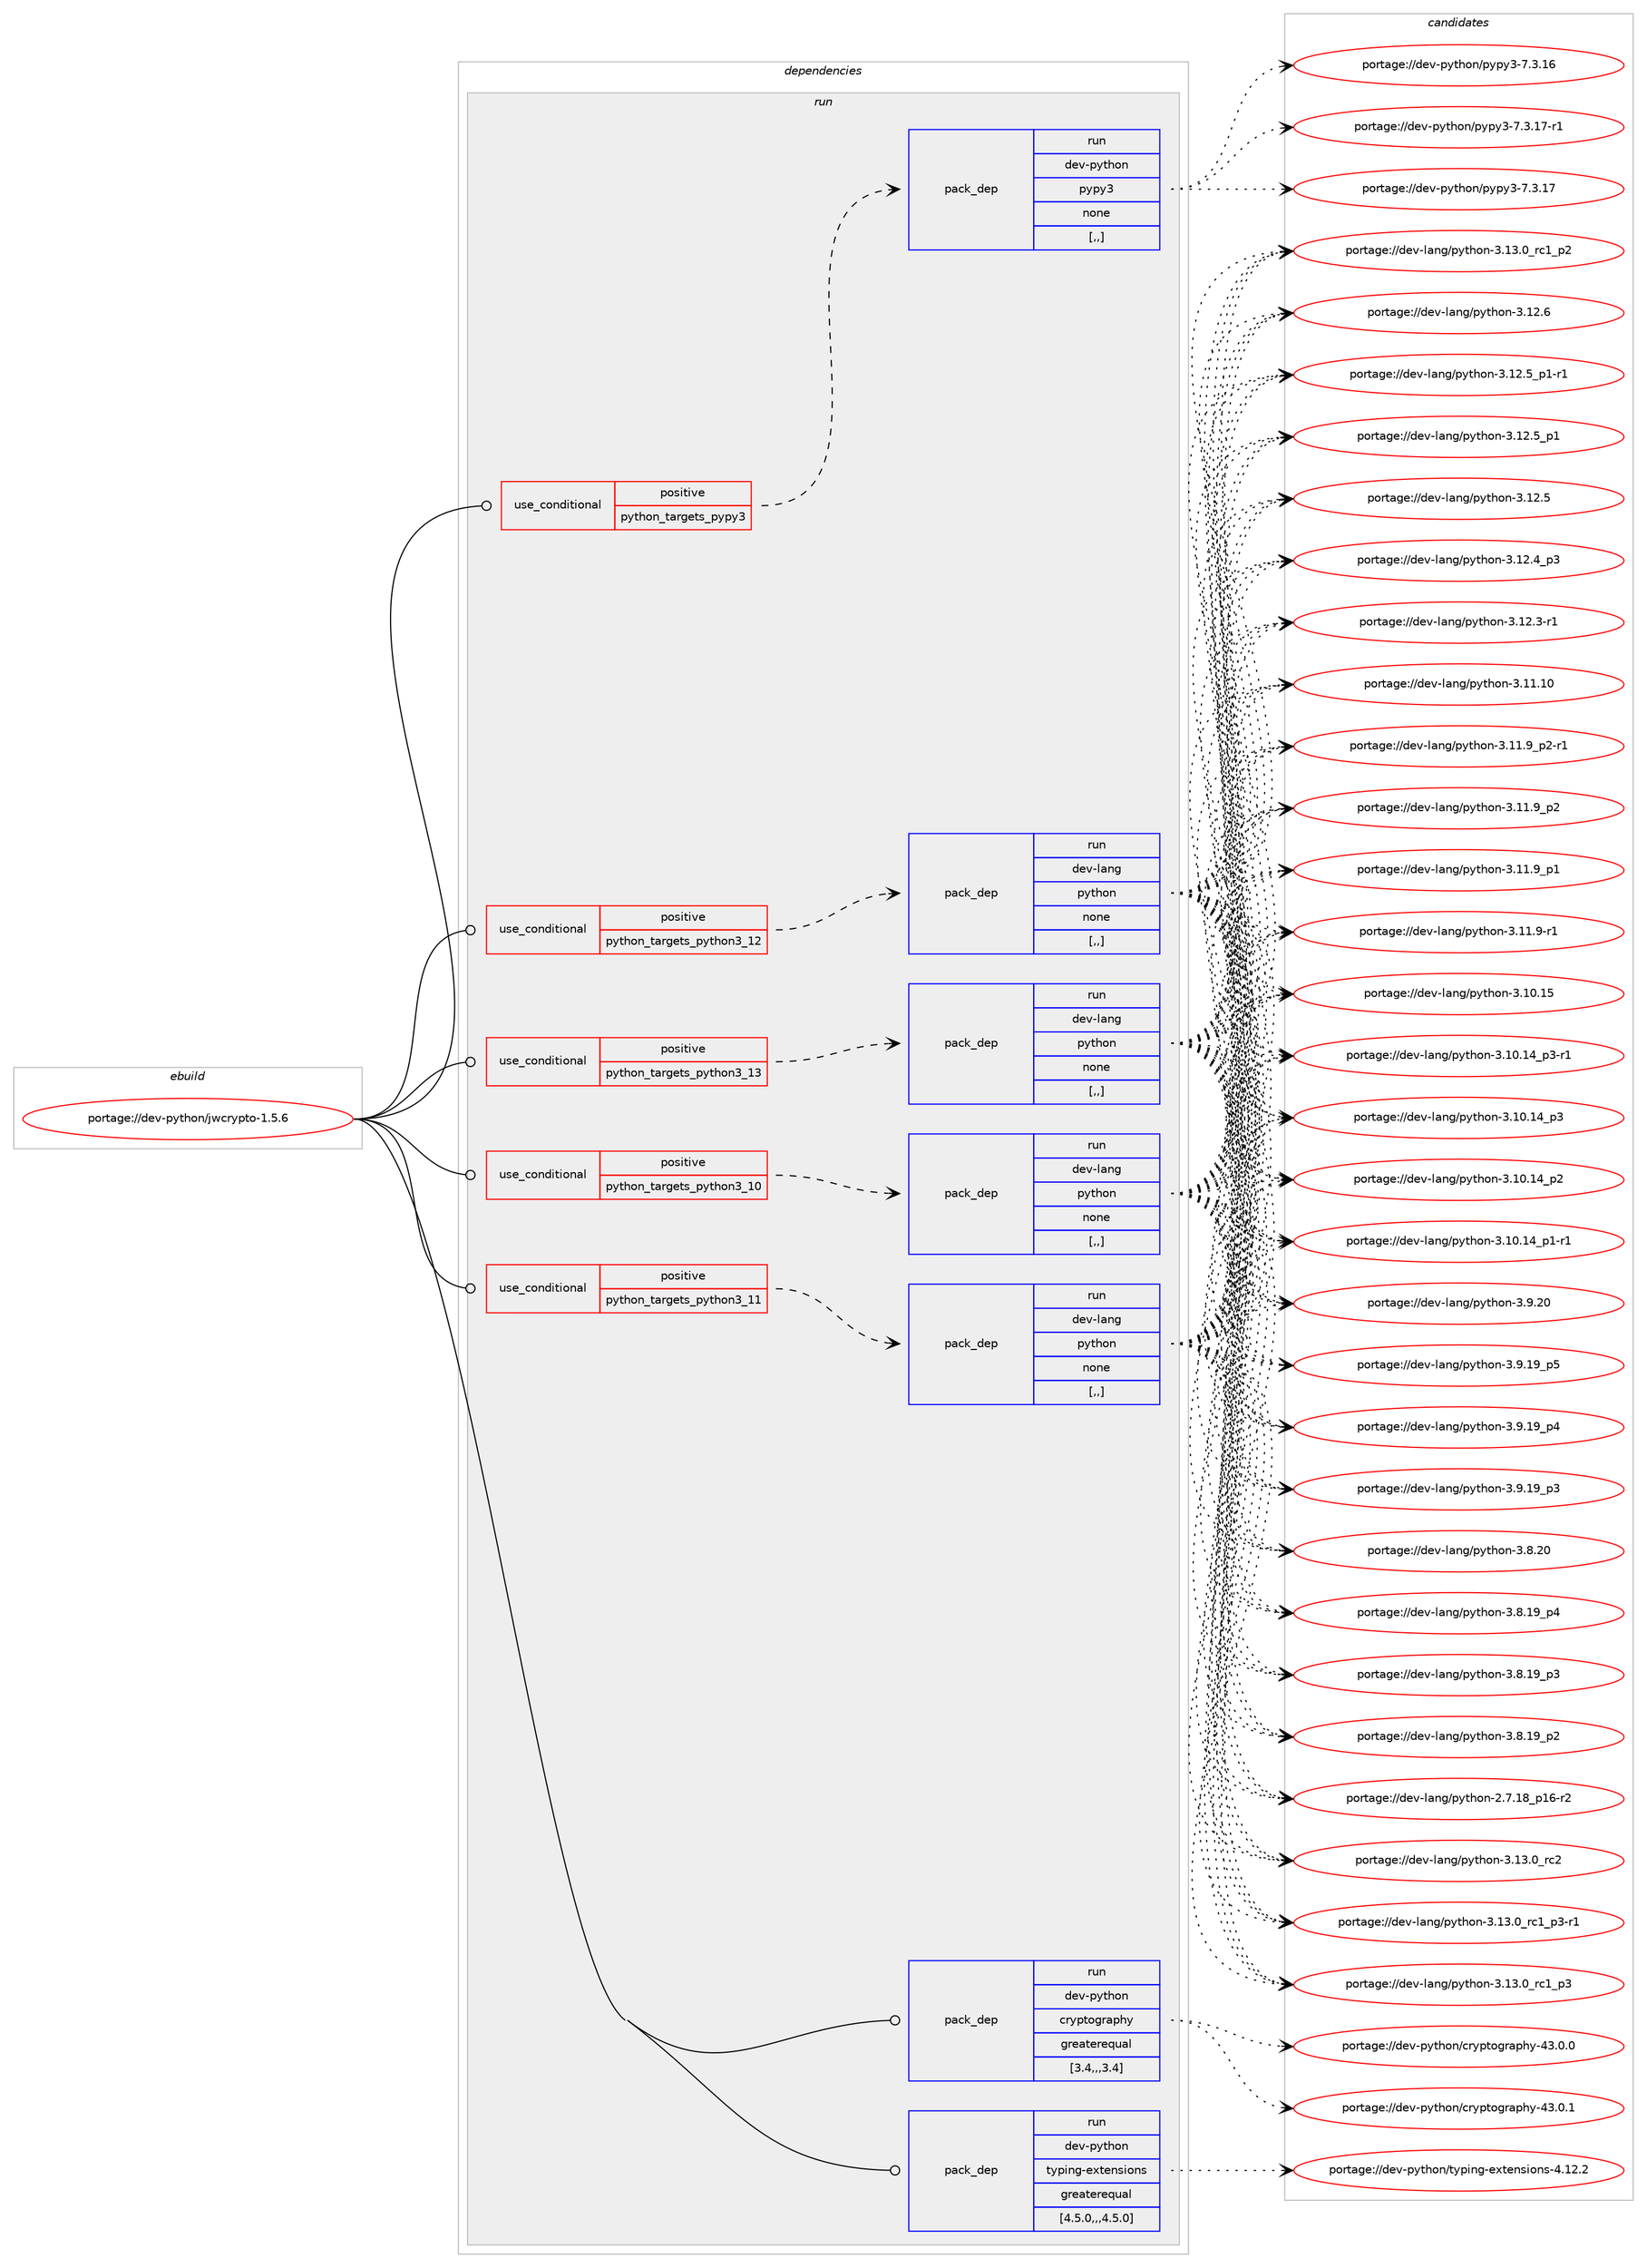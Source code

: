 digraph prolog {

# *************
# Graph options
# *************

newrank=true;
concentrate=true;
compound=true;
graph [rankdir=LR,fontname=Helvetica,fontsize=10,ranksep=1.5];#, ranksep=2.5, nodesep=0.2];
edge  [arrowhead=vee];
node  [fontname=Helvetica,fontsize=10];

# **********
# The ebuild
# **********

subgraph cluster_leftcol {
color=gray;
label=<<i>ebuild</i>>;
id [label="portage://dev-python/jwcrypto-1.5.6", color=red, width=4, href="../dev-python/jwcrypto-1.5.6.svg"];
}

# ****************
# The dependencies
# ****************

subgraph cluster_midcol {
color=gray;
label=<<i>dependencies</i>>;
subgraph cluster_compile {
fillcolor="#eeeeee";
style=filled;
label=<<i>compile</i>>;
}
subgraph cluster_compileandrun {
fillcolor="#eeeeee";
style=filled;
label=<<i>compile and run</i>>;
}
subgraph cluster_run {
fillcolor="#eeeeee";
style=filled;
label=<<i>run</i>>;
subgraph cond164390 {
dependency643841 [label=<<TABLE BORDER="0" CELLBORDER="1" CELLSPACING="0" CELLPADDING="4"><TR><TD ROWSPAN="3" CELLPADDING="10">use_conditional</TD></TR><TR><TD>positive</TD></TR><TR><TD>python_targets_pypy3</TD></TR></TABLE>>, shape=none, color=red];
subgraph pack474632 {
dependency643842 [label=<<TABLE BORDER="0" CELLBORDER="1" CELLSPACING="0" CELLPADDING="4" WIDTH="220"><TR><TD ROWSPAN="6" CELLPADDING="30">pack_dep</TD></TR><TR><TD WIDTH="110">run</TD></TR><TR><TD>dev-python</TD></TR><TR><TD>pypy3</TD></TR><TR><TD>none</TD></TR><TR><TD>[,,]</TD></TR></TABLE>>, shape=none, color=blue];
}
dependency643841:e -> dependency643842:w [weight=20,style="dashed",arrowhead="vee"];
}
id:e -> dependency643841:w [weight=20,style="solid",arrowhead="odot"];
subgraph cond164391 {
dependency643843 [label=<<TABLE BORDER="0" CELLBORDER="1" CELLSPACING="0" CELLPADDING="4"><TR><TD ROWSPAN="3" CELLPADDING="10">use_conditional</TD></TR><TR><TD>positive</TD></TR><TR><TD>python_targets_python3_10</TD></TR></TABLE>>, shape=none, color=red];
subgraph pack474633 {
dependency643844 [label=<<TABLE BORDER="0" CELLBORDER="1" CELLSPACING="0" CELLPADDING="4" WIDTH="220"><TR><TD ROWSPAN="6" CELLPADDING="30">pack_dep</TD></TR><TR><TD WIDTH="110">run</TD></TR><TR><TD>dev-lang</TD></TR><TR><TD>python</TD></TR><TR><TD>none</TD></TR><TR><TD>[,,]</TD></TR></TABLE>>, shape=none, color=blue];
}
dependency643843:e -> dependency643844:w [weight=20,style="dashed",arrowhead="vee"];
}
id:e -> dependency643843:w [weight=20,style="solid",arrowhead="odot"];
subgraph cond164392 {
dependency643845 [label=<<TABLE BORDER="0" CELLBORDER="1" CELLSPACING="0" CELLPADDING="4"><TR><TD ROWSPAN="3" CELLPADDING="10">use_conditional</TD></TR><TR><TD>positive</TD></TR><TR><TD>python_targets_python3_11</TD></TR></TABLE>>, shape=none, color=red];
subgraph pack474634 {
dependency643846 [label=<<TABLE BORDER="0" CELLBORDER="1" CELLSPACING="0" CELLPADDING="4" WIDTH="220"><TR><TD ROWSPAN="6" CELLPADDING="30">pack_dep</TD></TR><TR><TD WIDTH="110">run</TD></TR><TR><TD>dev-lang</TD></TR><TR><TD>python</TD></TR><TR><TD>none</TD></TR><TR><TD>[,,]</TD></TR></TABLE>>, shape=none, color=blue];
}
dependency643845:e -> dependency643846:w [weight=20,style="dashed",arrowhead="vee"];
}
id:e -> dependency643845:w [weight=20,style="solid",arrowhead="odot"];
subgraph cond164393 {
dependency643847 [label=<<TABLE BORDER="0" CELLBORDER="1" CELLSPACING="0" CELLPADDING="4"><TR><TD ROWSPAN="3" CELLPADDING="10">use_conditional</TD></TR><TR><TD>positive</TD></TR><TR><TD>python_targets_python3_12</TD></TR></TABLE>>, shape=none, color=red];
subgraph pack474635 {
dependency643848 [label=<<TABLE BORDER="0" CELLBORDER="1" CELLSPACING="0" CELLPADDING="4" WIDTH="220"><TR><TD ROWSPAN="6" CELLPADDING="30">pack_dep</TD></TR><TR><TD WIDTH="110">run</TD></TR><TR><TD>dev-lang</TD></TR><TR><TD>python</TD></TR><TR><TD>none</TD></TR><TR><TD>[,,]</TD></TR></TABLE>>, shape=none, color=blue];
}
dependency643847:e -> dependency643848:w [weight=20,style="dashed",arrowhead="vee"];
}
id:e -> dependency643847:w [weight=20,style="solid",arrowhead="odot"];
subgraph cond164394 {
dependency643849 [label=<<TABLE BORDER="0" CELLBORDER="1" CELLSPACING="0" CELLPADDING="4"><TR><TD ROWSPAN="3" CELLPADDING="10">use_conditional</TD></TR><TR><TD>positive</TD></TR><TR><TD>python_targets_python3_13</TD></TR></TABLE>>, shape=none, color=red];
subgraph pack474636 {
dependency643850 [label=<<TABLE BORDER="0" CELLBORDER="1" CELLSPACING="0" CELLPADDING="4" WIDTH="220"><TR><TD ROWSPAN="6" CELLPADDING="30">pack_dep</TD></TR><TR><TD WIDTH="110">run</TD></TR><TR><TD>dev-lang</TD></TR><TR><TD>python</TD></TR><TR><TD>none</TD></TR><TR><TD>[,,]</TD></TR></TABLE>>, shape=none, color=blue];
}
dependency643849:e -> dependency643850:w [weight=20,style="dashed",arrowhead="vee"];
}
id:e -> dependency643849:w [weight=20,style="solid",arrowhead="odot"];
subgraph pack474637 {
dependency643851 [label=<<TABLE BORDER="0" CELLBORDER="1" CELLSPACING="0" CELLPADDING="4" WIDTH="220"><TR><TD ROWSPAN="6" CELLPADDING="30">pack_dep</TD></TR><TR><TD WIDTH="110">run</TD></TR><TR><TD>dev-python</TD></TR><TR><TD>cryptography</TD></TR><TR><TD>greaterequal</TD></TR><TR><TD>[3.4,,,3.4]</TD></TR></TABLE>>, shape=none, color=blue];
}
id:e -> dependency643851:w [weight=20,style="solid",arrowhead="odot"];
subgraph pack474638 {
dependency643852 [label=<<TABLE BORDER="0" CELLBORDER="1" CELLSPACING="0" CELLPADDING="4" WIDTH="220"><TR><TD ROWSPAN="6" CELLPADDING="30">pack_dep</TD></TR><TR><TD WIDTH="110">run</TD></TR><TR><TD>dev-python</TD></TR><TR><TD>typing-extensions</TD></TR><TR><TD>greaterequal</TD></TR><TR><TD>[4.5.0,,,4.5.0]</TD></TR></TABLE>>, shape=none, color=blue];
}
id:e -> dependency643852:w [weight=20,style="solid",arrowhead="odot"];
}
}

# **************
# The candidates
# **************

subgraph cluster_choices {
rank=same;
color=gray;
label=<<i>candidates</i>>;

subgraph choice474632 {
color=black;
nodesep=1;
choice100101118451121211161041111104711212111212151455546514649554511449 [label="portage://dev-python/pypy3-7.3.17-r1", color=red, width=4,href="../dev-python/pypy3-7.3.17-r1.svg"];
choice10010111845112121116104111110471121211121215145554651464955 [label="portage://dev-python/pypy3-7.3.17", color=red, width=4,href="../dev-python/pypy3-7.3.17.svg"];
choice10010111845112121116104111110471121211121215145554651464954 [label="portage://dev-python/pypy3-7.3.16", color=red, width=4,href="../dev-python/pypy3-7.3.16.svg"];
dependency643842:e -> choice100101118451121211161041111104711212111212151455546514649554511449:w [style=dotted,weight="100"];
dependency643842:e -> choice10010111845112121116104111110471121211121215145554651464955:w [style=dotted,weight="100"];
dependency643842:e -> choice10010111845112121116104111110471121211121215145554651464954:w [style=dotted,weight="100"];
}
subgraph choice474633 {
color=black;
nodesep=1;
choice10010111845108971101034711212111610411111045514649514648951149950 [label="portage://dev-lang/python-3.13.0_rc2", color=red, width=4,href="../dev-lang/python-3.13.0_rc2.svg"];
choice1001011184510897110103471121211161041111104551464951464895114994995112514511449 [label="portage://dev-lang/python-3.13.0_rc1_p3-r1", color=red, width=4,href="../dev-lang/python-3.13.0_rc1_p3-r1.svg"];
choice100101118451089711010347112121116104111110455146495146489511499499511251 [label="portage://dev-lang/python-3.13.0_rc1_p3", color=red, width=4,href="../dev-lang/python-3.13.0_rc1_p3.svg"];
choice100101118451089711010347112121116104111110455146495146489511499499511250 [label="portage://dev-lang/python-3.13.0_rc1_p2", color=red, width=4,href="../dev-lang/python-3.13.0_rc1_p2.svg"];
choice10010111845108971101034711212111610411111045514649504654 [label="portage://dev-lang/python-3.12.6", color=red, width=4,href="../dev-lang/python-3.12.6.svg"];
choice1001011184510897110103471121211161041111104551464950465395112494511449 [label="portage://dev-lang/python-3.12.5_p1-r1", color=red, width=4,href="../dev-lang/python-3.12.5_p1-r1.svg"];
choice100101118451089711010347112121116104111110455146495046539511249 [label="portage://dev-lang/python-3.12.5_p1", color=red, width=4,href="../dev-lang/python-3.12.5_p1.svg"];
choice10010111845108971101034711212111610411111045514649504653 [label="portage://dev-lang/python-3.12.5", color=red, width=4,href="../dev-lang/python-3.12.5.svg"];
choice100101118451089711010347112121116104111110455146495046529511251 [label="portage://dev-lang/python-3.12.4_p3", color=red, width=4,href="../dev-lang/python-3.12.4_p3.svg"];
choice100101118451089711010347112121116104111110455146495046514511449 [label="portage://dev-lang/python-3.12.3-r1", color=red, width=4,href="../dev-lang/python-3.12.3-r1.svg"];
choice1001011184510897110103471121211161041111104551464949464948 [label="portage://dev-lang/python-3.11.10", color=red, width=4,href="../dev-lang/python-3.11.10.svg"];
choice1001011184510897110103471121211161041111104551464949465795112504511449 [label="portage://dev-lang/python-3.11.9_p2-r1", color=red, width=4,href="../dev-lang/python-3.11.9_p2-r1.svg"];
choice100101118451089711010347112121116104111110455146494946579511250 [label="portage://dev-lang/python-3.11.9_p2", color=red, width=4,href="../dev-lang/python-3.11.9_p2.svg"];
choice100101118451089711010347112121116104111110455146494946579511249 [label="portage://dev-lang/python-3.11.9_p1", color=red, width=4,href="../dev-lang/python-3.11.9_p1.svg"];
choice100101118451089711010347112121116104111110455146494946574511449 [label="portage://dev-lang/python-3.11.9-r1", color=red, width=4,href="../dev-lang/python-3.11.9-r1.svg"];
choice1001011184510897110103471121211161041111104551464948464953 [label="portage://dev-lang/python-3.10.15", color=red, width=4,href="../dev-lang/python-3.10.15.svg"];
choice100101118451089711010347112121116104111110455146494846495295112514511449 [label="portage://dev-lang/python-3.10.14_p3-r1", color=red, width=4,href="../dev-lang/python-3.10.14_p3-r1.svg"];
choice10010111845108971101034711212111610411111045514649484649529511251 [label="portage://dev-lang/python-3.10.14_p3", color=red, width=4,href="../dev-lang/python-3.10.14_p3.svg"];
choice10010111845108971101034711212111610411111045514649484649529511250 [label="portage://dev-lang/python-3.10.14_p2", color=red, width=4,href="../dev-lang/python-3.10.14_p2.svg"];
choice100101118451089711010347112121116104111110455146494846495295112494511449 [label="portage://dev-lang/python-3.10.14_p1-r1", color=red, width=4,href="../dev-lang/python-3.10.14_p1-r1.svg"];
choice10010111845108971101034711212111610411111045514657465048 [label="portage://dev-lang/python-3.9.20", color=red, width=4,href="../dev-lang/python-3.9.20.svg"];
choice100101118451089711010347112121116104111110455146574649579511253 [label="portage://dev-lang/python-3.9.19_p5", color=red, width=4,href="../dev-lang/python-3.9.19_p5.svg"];
choice100101118451089711010347112121116104111110455146574649579511252 [label="portage://dev-lang/python-3.9.19_p4", color=red, width=4,href="../dev-lang/python-3.9.19_p4.svg"];
choice100101118451089711010347112121116104111110455146574649579511251 [label="portage://dev-lang/python-3.9.19_p3", color=red, width=4,href="../dev-lang/python-3.9.19_p3.svg"];
choice10010111845108971101034711212111610411111045514656465048 [label="portage://dev-lang/python-3.8.20", color=red, width=4,href="../dev-lang/python-3.8.20.svg"];
choice100101118451089711010347112121116104111110455146564649579511252 [label="portage://dev-lang/python-3.8.19_p4", color=red, width=4,href="../dev-lang/python-3.8.19_p4.svg"];
choice100101118451089711010347112121116104111110455146564649579511251 [label="portage://dev-lang/python-3.8.19_p3", color=red, width=4,href="../dev-lang/python-3.8.19_p3.svg"];
choice100101118451089711010347112121116104111110455146564649579511250 [label="portage://dev-lang/python-3.8.19_p2", color=red, width=4,href="../dev-lang/python-3.8.19_p2.svg"];
choice100101118451089711010347112121116104111110455046554649569511249544511450 [label="portage://dev-lang/python-2.7.18_p16-r2", color=red, width=4,href="../dev-lang/python-2.7.18_p16-r2.svg"];
dependency643844:e -> choice10010111845108971101034711212111610411111045514649514648951149950:w [style=dotted,weight="100"];
dependency643844:e -> choice1001011184510897110103471121211161041111104551464951464895114994995112514511449:w [style=dotted,weight="100"];
dependency643844:e -> choice100101118451089711010347112121116104111110455146495146489511499499511251:w [style=dotted,weight="100"];
dependency643844:e -> choice100101118451089711010347112121116104111110455146495146489511499499511250:w [style=dotted,weight="100"];
dependency643844:e -> choice10010111845108971101034711212111610411111045514649504654:w [style=dotted,weight="100"];
dependency643844:e -> choice1001011184510897110103471121211161041111104551464950465395112494511449:w [style=dotted,weight="100"];
dependency643844:e -> choice100101118451089711010347112121116104111110455146495046539511249:w [style=dotted,weight="100"];
dependency643844:e -> choice10010111845108971101034711212111610411111045514649504653:w [style=dotted,weight="100"];
dependency643844:e -> choice100101118451089711010347112121116104111110455146495046529511251:w [style=dotted,weight="100"];
dependency643844:e -> choice100101118451089711010347112121116104111110455146495046514511449:w [style=dotted,weight="100"];
dependency643844:e -> choice1001011184510897110103471121211161041111104551464949464948:w [style=dotted,weight="100"];
dependency643844:e -> choice1001011184510897110103471121211161041111104551464949465795112504511449:w [style=dotted,weight="100"];
dependency643844:e -> choice100101118451089711010347112121116104111110455146494946579511250:w [style=dotted,weight="100"];
dependency643844:e -> choice100101118451089711010347112121116104111110455146494946579511249:w [style=dotted,weight="100"];
dependency643844:e -> choice100101118451089711010347112121116104111110455146494946574511449:w [style=dotted,weight="100"];
dependency643844:e -> choice1001011184510897110103471121211161041111104551464948464953:w [style=dotted,weight="100"];
dependency643844:e -> choice100101118451089711010347112121116104111110455146494846495295112514511449:w [style=dotted,weight="100"];
dependency643844:e -> choice10010111845108971101034711212111610411111045514649484649529511251:w [style=dotted,weight="100"];
dependency643844:e -> choice10010111845108971101034711212111610411111045514649484649529511250:w [style=dotted,weight="100"];
dependency643844:e -> choice100101118451089711010347112121116104111110455146494846495295112494511449:w [style=dotted,weight="100"];
dependency643844:e -> choice10010111845108971101034711212111610411111045514657465048:w [style=dotted,weight="100"];
dependency643844:e -> choice100101118451089711010347112121116104111110455146574649579511253:w [style=dotted,weight="100"];
dependency643844:e -> choice100101118451089711010347112121116104111110455146574649579511252:w [style=dotted,weight="100"];
dependency643844:e -> choice100101118451089711010347112121116104111110455146574649579511251:w [style=dotted,weight="100"];
dependency643844:e -> choice10010111845108971101034711212111610411111045514656465048:w [style=dotted,weight="100"];
dependency643844:e -> choice100101118451089711010347112121116104111110455146564649579511252:w [style=dotted,weight="100"];
dependency643844:e -> choice100101118451089711010347112121116104111110455146564649579511251:w [style=dotted,weight="100"];
dependency643844:e -> choice100101118451089711010347112121116104111110455146564649579511250:w [style=dotted,weight="100"];
dependency643844:e -> choice100101118451089711010347112121116104111110455046554649569511249544511450:w [style=dotted,weight="100"];
}
subgraph choice474634 {
color=black;
nodesep=1;
choice10010111845108971101034711212111610411111045514649514648951149950 [label="portage://dev-lang/python-3.13.0_rc2", color=red, width=4,href="../dev-lang/python-3.13.0_rc2.svg"];
choice1001011184510897110103471121211161041111104551464951464895114994995112514511449 [label="portage://dev-lang/python-3.13.0_rc1_p3-r1", color=red, width=4,href="../dev-lang/python-3.13.0_rc1_p3-r1.svg"];
choice100101118451089711010347112121116104111110455146495146489511499499511251 [label="portage://dev-lang/python-3.13.0_rc1_p3", color=red, width=4,href="../dev-lang/python-3.13.0_rc1_p3.svg"];
choice100101118451089711010347112121116104111110455146495146489511499499511250 [label="portage://dev-lang/python-3.13.0_rc1_p2", color=red, width=4,href="../dev-lang/python-3.13.0_rc1_p2.svg"];
choice10010111845108971101034711212111610411111045514649504654 [label="portage://dev-lang/python-3.12.6", color=red, width=4,href="../dev-lang/python-3.12.6.svg"];
choice1001011184510897110103471121211161041111104551464950465395112494511449 [label="portage://dev-lang/python-3.12.5_p1-r1", color=red, width=4,href="../dev-lang/python-3.12.5_p1-r1.svg"];
choice100101118451089711010347112121116104111110455146495046539511249 [label="portage://dev-lang/python-3.12.5_p1", color=red, width=4,href="../dev-lang/python-3.12.5_p1.svg"];
choice10010111845108971101034711212111610411111045514649504653 [label="portage://dev-lang/python-3.12.5", color=red, width=4,href="../dev-lang/python-3.12.5.svg"];
choice100101118451089711010347112121116104111110455146495046529511251 [label="portage://dev-lang/python-3.12.4_p3", color=red, width=4,href="../dev-lang/python-3.12.4_p3.svg"];
choice100101118451089711010347112121116104111110455146495046514511449 [label="portage://dev-lang/python-3.12.3-r1", color=red, width=4,href="../dev-lang/python-3.12.3-r1.svg"];
choice1001011184510897110103471121211161041111104551464949464948 [label="portage://dev-lang/python-3.11.10", color=red, width=4,href="../dev-lang/python-3.11.10.svg"];
choice1001011184510897110103471121211161041111104551464949465795112504511449 [label="portage://dev-lang/python-3.11.9_p2-r1", color=red, width=4,href="../dev-lang/python-3.11.9_p2-r1.svg"];
choice100101118451089711010347112121116104111110455146494946579511250 [label="portage://dev-lang/python-3.11.9_p2", color=red, width=4,href="../dev-lang/python-3.11.9_p2.svg"];
choice100101118451089711010347112121116104111110455146494946579511249 [label="portage://dev-lang/python-3.11.9_p1", color=red, width=4,href="../dev-lang/python-3.11.9_p1.svg"];
choice100101118451089711010347112121116104111110455146494946574511449 [label="portage://dev-lang/python-3.11.9-r1", color=red, width=4,href="../dev-lang/python-3.11.9-r1.svg"];
choice1001011184510897110103471121211161041111104551464948464953 [label="portage://dev-lang/python-3.10.15", color=red, width=4,href="../dev-lang/python-3.10.15.svg"];
choice100101118451089711010347112121116104111110455146494846495295112514511449 [label="portage://dev-lang/python-3.10.14_p3-r1", color=red, width=4,href="../dev-lang/python-3.10.14_p3-r1.svg"];
choice10010111845108971101034711212111610411111045514649484649529511251 [label="portage://dev-lang/python-3.10.14_p3", color=red, width=4,href="../dev-lang/python-3.10.14_p3.svg"];
choice10010111845108971101034711212111610411111045514649484649529511250 [label="portage://dev-lang/python-3.10.14_p2", color=red, width=4,href="../dev-lang/python-3.10.14_p2.svg"];
choice100101118451089711010347112121116104111110455146494846495295112494511449 [label="portage://dev-lang/python-3.10.14_p1-r1", color=red, width=4,href="../dev-lang/python-3.10.14_p1-r1.svg"];
choice10010111845108971101034711212111610411111045514657465048 [label="portage://dev-lang/python-3.9.20", color=red, width=4,href="../dev-lang/python-3.9.20.svg"];
choice100101118451089711010347112121116104111110455146574649579511253 [label="portage://dev-lang/python-3.9.19_p5", color=red, width=4,href="../dev-lang/python-3.9.19_p5.svg"];
choice100101118451089711010347112121116104111110455146574649579511252 [label="portage://dev-lang/python-3.9.19_p4", color=red, width=4,href="../dev-lang/python-3.9.19_p4.svg"];
choice100101118451089711010347112121116104111110455146574649579511251 [label="portage://dev-lang/python-3.9.19_p3", color=red, width=4,href="../dev-lang/python-3.9.19_p3.svg"];
choice10010111845108971101034711212111610411111045514656465048 [label="portage://dev-lang/python-3.8.20", color=red, width=4,href="../dev-lang/python-3.8.20.svg"];
choice100101118451089711010347112121116104111110455146564649579511252 [label="portage://dev-lang/python-3.8.19_p4", color=red, width=4,href="../dev-lang/python-3.8.19_p4.svg"];
choice100101118451089711010347112121116104111110455146564649579511251 [label="portage://dev-lang/python-3.8.19_p3", color=red, width=4,href="../dev-lang/python-3.8.19_p3.svg"];
choice100101118451089711010347112121116104111110455146564649579511250 [label="portage://dev-lang/python-3.8.19_p2", color=red, width=4,href="../dev-lang/python-3.8.19_p2.svg"];
choice100101118451089711010347112121116104111110455046554649569511249544511450 [label="portage://dev-lang/python-2.7.18_p16-r2", color=red, width=4,href="../dev-lang/python-2.7.18_p16-r2.svg"];
dependency643846:e -> choice10010111845108971101034711212111610411111045514649514648951149950:w [style=dotted,weight="100"];
dependency643846:e -> choice1001011184510897110103471121211161041111104551464951464895114994995112514511449:w [style=dotted,weight="100"];
dependency643846:e -> choice100101118451089711010347112121116104111110455146495146489511499499511251:w [style=dotted,weight="100"];
dependency643846:e -> choice100101118451089711010347112121116104111110455146495146489511499499511250:w [style=dotted,weight="100"];
dependency643846:e -> choice10010111845108971101034711212111610411111045514649504654:w [style=dotted,weight="100"];
dependency643846:e -> choice1001011184510897110103471121211161041111104551464950465395112494511449:w [style=dotted,weight="100"];
dependency643846:e -> choice100101118451089711010347112121116104111110455146495046539511249:w [style=dotted,weight="100"];
dependency643846:e -> choice10010111845108971101034711212111610411111045514649504653:w [style=dotted,weight="100"];
dependency643846:e -> choice100101118451089711010347112121116104111110455146495046529511251:w [style=dotted,weight="100"];
dependency643846:e -> choice100101118451089711010347112121116104111110455146495046514511449:w [style=dotted,weight="100"];
dependency643846:e -> choice1001011184510897110103471121211161041111104551464949464948:w [style=dotted,weight="100"];
dependency643846:e -> choice1001011184510897110103471121211161041111104551464949465795112504511449:w [style=dotted,weight="100"];
dependency643846:e -> choice100101118451089711010347112121116104111110455146494946579511250:w [style=dotted,weight="100"];
dependency643846:e -> choice100101118451089711010347112121116104111110455146494946579511249:w [style=dotted,weight="100"];
dependency643846:e -> choice100101118451089711010347112121116104111110455146494946574511449:w [style=dotted,weight="100"];
dependency643846:e -> choice1001011184510897110103471121211161041111104551464948464953:w [style=dotted,weight="100"];
dependency643846:e -> choice100101118451089711010347112121116104111110455146494846495295112514511449:w [style=dotted,weight="100"];
dependency643846:e -> choice10010111845108971101034711212111610411111045514649484649529511251:w [style=dotted,weight="100"];
dependency643846:e -> choice10010111845108971101034711212111610411111045514649484649529511250:w [style=dotted,weight="100"];
dependency643846:e -> choice100101118451089711010347112121116104111110455146494846495295112494511449:w [style=dotted,weight="100"];
dependency643846:e -> choice10010111845108971101034711212111610411111045514657465048:w [style=dotted,weight="100"];
dependency643846:e -> choice100101118451089711010347112121116104111110455146574649579511253:w [style=dotted,weight="100"];
dependency643846:e -> choice100101118451089711010347112121116104111110455146574649579511252:w [style=dotted,weight="100"];
dependency643846:e -> choice100101118451089711010347112121116104111110455146574649579511251:w [style=dotted,weight="100"];
dependency643846:e -> choice10010111845108971101034711212111610411111045514656465048:w [style=dotted,weight="100"];
dependency643846:e -> choice100101118451089711010347112121116104111110455146564649579511252:w [style=dotted,weight="100"];
dependency643846:e -> choice100101118451089711010347112121116104111110455146564649579511251:w [style=dotted,weight="100"];
dependency643846:e -> choice100101118451089711010347112121116104111110455146564649579511250:w [style=dotted,weight="100"];
dependency643846:e -> choice100101118451089711010347112121116104111110455046554649569511249544511450:w [style=dotted,weight="100"];
}
subgraph choice474635 {
color=black;
nodesep=1;
choice10010111845108971101034711212111610411111045514649514648951149950 [label="portage://dev-lang/python-3.13.0_rc2", color=red, width=4,href="../dev-lang/python-3.13.0_rc2.svg"];
choice1001011184510897110103471121211161041111104551464951464895114994995112514511449 [label="portage://dev-lang/python-3.13.0_rc1_p3-r1", color=red, width=4,href="../dev-lang/python-3.13.0_rc1_p3-r1.svg"];
choice100101118451089711010347112121116104111110455146495146489511499499511251 [label="portage://dev-lang/python-3.13.0_rc1_p3", color=red, width=4,href="../dev-lang/python-3.13.0_rc1_p3.svg"];
choice100101118451089711010347112121116104111110455146495146489511499499511250 [label="portage://dev-lang/python-3.13.0_rc1_p2", color=red, width=4,href="../dev-lang/python-3.13.0_rc1_p2.svg"];
choice10010111845108971101034711212111610411111045514649504654 [label="portage://dev-lang/python-3.12.6", color=red, width=4,href="../dev-lang/python-3.12.6.svg"];
choice1001011184510897110103471121211161041111104551464950465395112494511449 [label="portage://dev-lang/python-3.12.5_p1-r1", color=red, width=4,href="../dev-lang/python-3.12.5_p1-r1.svg"];
choice100101118451089711010347112121116104111110455146495046539511249 [label="portage://dev-lang/python-3.12.5_p1", color=red, width=4,href="../dev-lang/python-3.12.5_p1.svg"];
choice10010111845108971101034711212111610411111045514649504653 [label="portage://dev-lang/python-3.12.5", color=red, width=4,href="../dev-lang/python-3.12.5.svg"];
choice100101118451089711010347112121116104111110455146495046529511251 [label="portage://dev-lang/python-3.12.4_p3", color=red, width=4,href="../dev-lang/python-3.12.4_p3.svg"];
choice100101118451089711010347112121116104111110455146495046514511449 [label="portage://dev-lang/python-3.12.3-r1", color=red, width=4,href="../dev-lang/python-3.12.3-r1.svg"];
choice1001011184510897110103471121211161041111104551464949464948 [label="portage://dev-lang/python-3.11.10", color=red, width=4,href="../dev-lang/python-3.11.10.svg"];
choice1001011184510897110103471121211161041111104551464949465795112504511449 [label="portage://dev-lang/python-3.11.9_p2-r1", color=red, width=4,href="../dev-lang/python-3.11.9_p2-r1.svg"];
choice100101118451089711010347112121116104111110455146494946579511250 [label="portage://dev-lang/python-3.11.9_p2", color=red, width=4,href="../dev-lang/python-3.11.9_p2.svg"];
choice100101118451089711010347112121116104111110455146494946579511249 [label="portage://dev-lang/python-3.11.9_p1", color=red, width=4,href="../dev-lang/python-3.11.9_p1.svg"];
choice100101118451089711010347112121116104111110455146494946574511449 [label="portage://dev-lang/python-3.11.9-r1", color=red, width=4,href="../dev-lang/python-3.11.9-r1.svg"];
choice1001011184510897110103471121211161041111104551464948464953 [label="portage://dev-lang/python-3.10.15", color=red, width=4,href="../dev-lang/python-3.10.15.svg"];
choice100101118451089711010347112121116104111110455146494846495295112514511449 [label="portage://dev-lang/python-3.10.14_p3-r1", color=red, width=4,href="../dev-lang/python-3.10.14_p3-r1.svg"];
choice10010111845108971101034711212111610411111045514649484649529511251 [label="portage://dev-lang/python-3.10.14_p3", color=red, width=4,href="../dev-lang/python-3.10.14_p3.svg"];
choice10010111845108971101034711212111610411111045514649484649529511250 [label="portage://dev-lang/python-3.10.14_p2", color=red, width=4,href="../dev-lang/python-3.10.14_p2.svg"];
choice100101118451089711010347112121116104111110455146494846495295112494511449 [label="portage://dev-lang/python-3.10.14_p1-r1", color=red, width=4,href="../dev-lang/python-3.10.14_p1-r1.svg"];
choice10010111845108971101034711212111610411111045514657465048 [label="portage://dev-lang/python-3.9.20", color=red, width=4,href="../dev-lang/python-3.9.20.svg"];
choice100101118451089711010347112121116104111110455146574649579511253 [label="portage://dev-lang/python-3.9.19_p5", color=red, width=4,href="../dev-lang/python-3.9.19_p5.svg"];
choice100101118451089711010347112121116104111110455146574649579511252 [label="portage://dev-lang/python-3.9.19_p4", color=red, width=4,href="../dev-lang/python-3.9.19_p4.svg"];
choice100101118451089711010347112121116104111110455146574649579511251 [label="portage://dev-lang/python-3.9.19_p3", color=red, width=4,href="../dev-lang/python-3.9.19_p3.svg"];
choice10010111845108971101034711212111610411111045514656465048 [label="portage://dev-lang/python-3.8.20", color=red, width=4,href="../dev-lang/python-3.8.20.svg"];
choice100101118451089711010347112121116104111110455146564649579511252 [label="portage://dev-lang/python-3.8.19_p4", color=red, width=4,href="../dev-lang/python-3.8.19_p4.svg"];
choice100101118451089711010347112121116104111110455146564649579511251 [label="portage://dev-lang/python-3.8.19_p3", color=red, width=4,href="../dev-lang/python-3.8.19_p3.svg"];
choice100101118451089711010347112121116104111110455146564649579511250 [label="portage://dev-lang/python-3.8.19_p2", color=red, width=4,href="../dev-lang/python-3.8.19_p2.svg"];
choice100101118451089711010347112121116104111110455046554649569511249544511450 [label="portage://dev-lang/python-2.7.18_p16-r2", color=red, width=4,href="../dev-lang/python-2.7.18_p16-r2.svg"];
dependency643848:e -> choice10010111845108971101034711212111610411111045514649514648951149950:w [style=dotted,weight="100"];
dependency643848:e -> choice1001011184510897110103471121211161041111104551464951464895114994995112514511449:w [style=dotted,weight="100"];
dependency643848:e -> choice100101118451089711010347112121116104111110455146495146489511499499511251:w [style=dotted,weight="100"];
dependency643848:e -> choice100101118451089711010347112121116104111110455146495146489511499499511250:w [style=dotted,weight="100"];
dependency643848:e -> choice10010111845108971101034711212111610411111045514649504654:w [style=dotted,weight="100"];
dependency643848:e -> choice1001011184510897110103471121211161041111104551464950465395112494511449:w [style=dotted,weight="100"];
dependency643848:e -> choice100101118451089711010347112121116104111110455146495046539511249:w [style=dotted,weight="100"];
dependency643848:e -> choice10010111845108971101034711212111610411111045514649504653:w [style=dotted,weight="100"];
dependency643848:e -> choice100101118451089711010347112121116104111110455146495046529511251:w [style=dotted,weight="100"];
dependency643848:e -> choice100101118451089711010347112121116104111110455146495046514511449:w [style=dotted,weight="100"];
dependency643848:e -> choice1001011184510897110103471121211161041111104551464949464948:w [style=dotted,weight="100"];
dependency643848:e -> choice1001011184510897110103471121211161041111104551464949465795112504511449:w [style=dotted,weight="100"];
dependency643848:e -> choice100101118451089711010347112121116104111110455146494946579511250:w [style=dotted,weight="100"];
dependency643848:e -> choice100101118451089711010347112121116104111110455146494946579511249:w [style=dotted,weight="100"];
dependency643848:e -> choice100101118451089711010347112121116104111110455146494946574511449:w [style=dotted,weight="100"];
dependency643848:e -> choice1001011184510897110103471121211161041111104551464948464953:w [style=dotted,weight="100"];
dependency643848:e -> choice100101118451089711010347112121116104111110455146494846495295112514511449:w [style=dotted,weight="100"];
dependency643848:e -> choice10010111845108971101034711212111610411111045514649484649529511251:w [style=dotted,weight="100"];
dependency643848:e -> choice10010111845108971101034711212111610411111045514649484649529511250:w [style=dotted,weight="100"];
dependency643848:e -> choice100101118451089711010347112121116104111110455146494846495295112494511449:w [style=dotted,weight="100"];
dependency643848:e -> choice10010111845108971101034711212111610411111045514657465048:w [style=dotted,weight="100"];
dependency643848:e -> choice100101118451089711010347112121116104111110455146574649579511253:w [style=dotted,weight="100"];
dependency643848:e -> choice100101118451089711010347112121116104111110455146574649579511252:w [style=dotted,weight="100"];
dependency643848:e -> choice100101118451089711010347112121116104111110455146574649579511251:w [style=dotted,weight="100"];
dependency643848:e -> choice10010111845108971101034711212111610411111045514656465048:w [style=dotted,weight="100"];
dependency643848:e -> choice100101118451089711010347112121116104111110455146564649579511252:w [style=dotted,weight="100"];
dependency643848:e -> choice100101118451089711010347112121116104111110455146564649579511251:w [style=dotted,weight="100"];
dependency643848:e -> choice100101118451089711010347112121116104111110455146564649579511250:w [style=dotted,weight="100"];
dependency643848:e -> choice100101118451089711010347112121116104111110455046554649569511249544511450:w [style=dotted,weight="100"];
}
subgraph choice474636 {
color=black;
nodesep=1;
choice10010111845108971101034711212111610411111045514649514648951149950 [label="portage://dev-lang/python-3.13.0_rc2", color=red, width=4,href="../dev-lang/python-3.13.0_rc2.svg"];
choice1001011184510897110103471121211161041111104551464951464895114994995112514511449 [label="portage://dev-lang/python-3.13.0_rc1_p3-r1", color=red, width=4,href="../dev-lang/python-3.13.0_rc1_p3-r1.svg"];
choice100101118451089711010347112121116104111110455146495146489511499499511251 [label="portage://dev-lang/python-3.13.0_rc1_p3", color=red, width=4,href="../dev-lang/python-3.13.0_rc1_p3.svg"];
choice100101118451089711010347112121116104111110455146495146489511499499511250 [label="portage://dev-lang/python-3.13.0_rc1_p2", color=red, width=4,href="../dev-lang/python-3.13.0_rc1_p2.svg"];
choice10010111845108971101034711212111610411111045514649504654 [label="portage://dev-lang/python-3.12.6", color=red, width=4,href="../dev-lang/python-3.12.6.svg"];
choice1001011184510897110103471121211161041111104551464950465395112494511449 [label="portage://dev-lang/python-3.12.5_p1-r1", color=red, width=4,href="../dev-lang/python-3.12.5_p1-r1.svg"];
choice100101118451089711010347112121116104111110455146495046539511249 [label="portage://dev-lang/python-3.12.5_p1", color=red, width=4,href="../dev-lang/python-3.12.5_p1.svg"];
choice10010111845108971101034711212111610411111045514649504653 [label="portage://dev-lang/python-3.12.5", color=red, width=4,href="../dev-lang/python-3.12.5.svg"];
choice100101118451089711010347112121116104111110455146495046529511251 [label="portage://dev-lang/python-3.12.4_p3", color=red, width=4,href="../dev-lang/python-3.12.4_p3.svg"];
choice100101118451089711010347112121116104111110455146495046514511449 [label="portage://dev-lang/python-3.12.3-r1", color=red, width=4,href="../dev-lang/python-3.12.3-r1.svg"];
choice1001011184510897110103471121211161041111104551464949464948 [label="portage://dev-lang/python-3.11.10", color=red, width=4,href="../dev-lang/python-3.11.10.svg"];
choice1001011184510897110103471121211161041111104551464949465795112504511449 [label="portage://dev-lang/python-3.11.9_p2-r1", color=red, width=4,href="../dev-lang/python-3.11.9_p2-r1.svg"];
choice100101118451089711010347112121116104111110455146494946579511250 [label="portage://dev-lang/python-3.11.9_p2", color=red, width=4,href="../dev-lang/python-3.11.9_p2.svg"];
choice100101118451089711010347112121116104111110455146494946579511249 [label="portage://dev-lang/python-3.11.9_p1", color=red, width=4,href="../dev-lang/python-3.11.9_p1.svg"];
choice100101118451089711010347112121116104111110455146494946574511449 [label="portage://dev-lang/python-3.11.9-r1", color=red, width=4,href="../dev-lang/python-3.11.9-r1.svg"];
choice1001011184510897110103471121211161041111104551464948464953 [label="portage://dev-lang/python-3.10.15", color=red, width=4,href="../dev-lang/python-3.10.15.svg"];
choice100101118451089711010347112121116104111110455146494846495295112514511449 [label="portage://dev-lang/python-3.10.14_p3-r1", color=red, width=4,href="../dev-lang/python-3.10.14_p3-r1.svg"];
choice10010111845108971101034711212111610411111045514649484649529511251 [label="portage://dev-lang/python-3.10.14_p3", color=red, width=4,href="../dev-lang/python-3.10.14_p3.svg"];
choice10010111845108971101034711212111610411111045514649484649529511250 [label="portage://dev-lang/python-3.10.14_p2", color=red, width=4,href="../dev-lang/python-3.10.14_p2.svg"];
choice100101118451089711010347112121116104111110455146494846495295112494511449 [label="portage://dev-lang/python-3.10.14_p1-r1", color=red, width=4,href="../dev-lang/python-3.10.14_p1-r1.svg"];
choice10010111845108971101034711212111610411111045514657465048 [label="portage://dev-lang/python-3.9.20", color=red, width=4,href="../dev-lang/python-3.9.20.svg"];
choice100101118451089711010347112121116104111110455146574649579511253 [label="portage://dev-lang/python-3.9.19_p5", color=red, width=4,href="../dev-lang/python-3.9.19_p5.svg"];
choice100101118451089711010347112121116104111110455146574649579511252 [label="portage://dev-lang/python-3.9.19_p4", color=red, width=4,href="../dev-lang/python-3.9.19_p4.svg"];
choice100101118451089711010347112121116104111110455146574649579511251 [label="portage://dev-lang/python-3.9.19_p3", color=red, width=4,href="../dev-lang/python-3.9.19_p3.svg"];
choice10010111845108971101034711212111610411111045514656465048 [label="portage://dev-lang/python-3.8.20", color=red, width=4,href="../dev-lang/python-3.8.20.svg"];
choice100101118451089711010347112121116104111110455146564649579511252 [label="portage://dev-lang/python-3.8.19_p4", color=red, width=4,href="../dev-lang/python-3.8.19_p4.svg"];
choice100101118451089711010347112121116104111110455146564649579511251 [label="portage://dev-lang/python-3.8.19_p3", color=red, width=4,href="../dev-lang/python-3.8.19_p3.svg"];
choice100101118451089711010347112121116104111110455146564649579511250 [label="portage://dev-lang/python-3.8.19_p2", color=red, width=4,href="../dev-lang/python-3.8.19_p2.svg"];
choice100101118451089711010347112121116104111110455046554649569511249544511450 [label="portage://dev-lang/python-2.7.18_p16-r2", color=red, width=4,href="../dev-lang/python-2.7.18_p16-r2.svg"];
dependency643850:e -> choice10010111845108971101034711212111610411111045514649514648951149950:w [style=dotted,weight="100"];
dependency643850:e -> choice1001011184510897110103471121211161041111104551464951464895114994995112514511449:w [style=dotted,weight="100"];
dependency643850:e -> choice100101118451089711010347112121116104111110455146495146489511499499511251:w [style=dotted,weight="100"];
dependency643850:e -> choice100101118451089711010347112121116104111110455146495146489511499499511250:w [style=dotted,weight="100"];
dependency643850:e -> choice10010111845108971101034711212111610411111045514649504654:w [style=dotted,weight="100"];
dependency643850:e -> choice1001011184510897110103471121211161041111104551464950465395112494511449:w [style=dotted,weight="100"];
dependency643850:e -> choice100101118451089711010347112121116104111110455146495046539511249:w [style=dotted,weight="100"];
dependency643850:e -> choice10010111845108971101034711212111610411111045514649504653:w [style=dotted,weight="100"];
dependency643850:e -> choice100101118451089711010347112121116104111110455146495046529511251:w [style=dotted,weight="100"];
dependency643850:e -> choice100101118451089711010347112121116104111110455146495046514511449:w [style=dotted,weight="100"];
dependency643850:e -> choice1001011184510897110103471121211161041111104551464949464948:w [style=dotted,weight="100"];
dependency643850:e -> choice1001011184510897110103471121211161041111104551464949465795112504511449:w [style=dotted,weight="100"];
dependency643850:e -> choice100101118451089711010347112121116104111110455146494946579511250:w [style=dotted,weight="100"];
dependency643850:e -> choice100101118451089711010347112121116104111110455146494946579511249:w [style=dotted,weight="100"];
dependency643850:e -> choice100101118451089711010347112121116104111110455146494946574511449:w [style=dotted,weight="100"];
dependency643850:e -> choice1001011184510897110103471121211161041111104551464948464953:w [style=dotted,weight="100"];
dependency643850:e -> choice100101118451089711010347112121116104111110455146494846495295112514511449:w [style=dotted,weight="100"];
dependency643850:e -> choice10010111845108971101034711212111610411111045514649484649529511251:w [style=dotted,weight="100"];
dependency643850:e -> choice10010111845108971101034711212111610411111045514649484649529511250:w [style=dotted,weight="100"];
dependency643850:e -> choice100101118451089711010347112121116104111110455146494846495295112494511449:w [style=dotted,weight="100"];
dependency643850:e -> choice10010111845108971101034711212111610411111045514657465048:w [style=dotted,weight="100"];
dependency643850:e -> choice100101118451089711010347112121116104111110455146574649579511253:w [style=dotted,weight="100"];
dependency643850:e -> choice100101118451089711010347112121116104111110455146574649579511252:w [style=dotted,weight="100"];
dependency643850:e -> choice100101118451089711010347112121116104111110455146574649579511251:w [style=dotted,weight="100"];
dependency643850:e -> choice10010111845108971101034711212111610411111045514656465048:w [style=dotted,weight="100"];
dependency643850:e -> choice100101118451089711010347112121116104111110455146564649579511252:w [style=dotted,weight="100"];
dependency643850:e -> choice100101118451089711010347112121116104111110455146564649579511251:w [style=dotted,weight="100"];
dependency643850:e -> choice100101118451089711010347112121116104111110455146564649579511250:w [style=dotted,weight="100"];
dependency643850:e -> choice100101118451089711010347112121116104111110455046554649569511249544511450:w [style=dotted,weight="100"];
}
subgraph choice474637 {
color=black;
nodesep=1;
choice1001011184511212111610411111047991141211121161111031149711210412145525146484649 [label="portage://dev-python/cryptography-43.0.1", color=red, width=4,href="../dev-python/cryptography-43.0.1.svg"];
choice1001011184511212111610411111047991141211121161111031149711210412145525146484648 [label="portage://dev-python/cryptography-43.0.0", color=red, width=4,href="../dev-python/cryptography-43.0.0.svg"];
dependency643851:e -> choice1001011184511212111610411111047991141211121161111031149711210412145525146484649:w [style=dotted,weight="100"];
dependency643851:e -> choice1001011184511212111610411111047991141211121161111031149711210412145525146484648:w [style=dotted,weight="100"];
}
subgraph choice474638 {
color=black;
nodesep=1;
choice10010111845112121116104111110471161211121051101034510112011610111011510511111011545524649504650 [label="portage://dev-python/typing-extensions-4.12.2", color=red, width=4,href="../dev-python/typing-extensions-4.12.2.svg"];
dependency643852:e -> choice10010111845112121116104111110471161211121051101034510112011610111011510511111011545524649504650:w [style=dotted,weight="100"];
}
}

}
